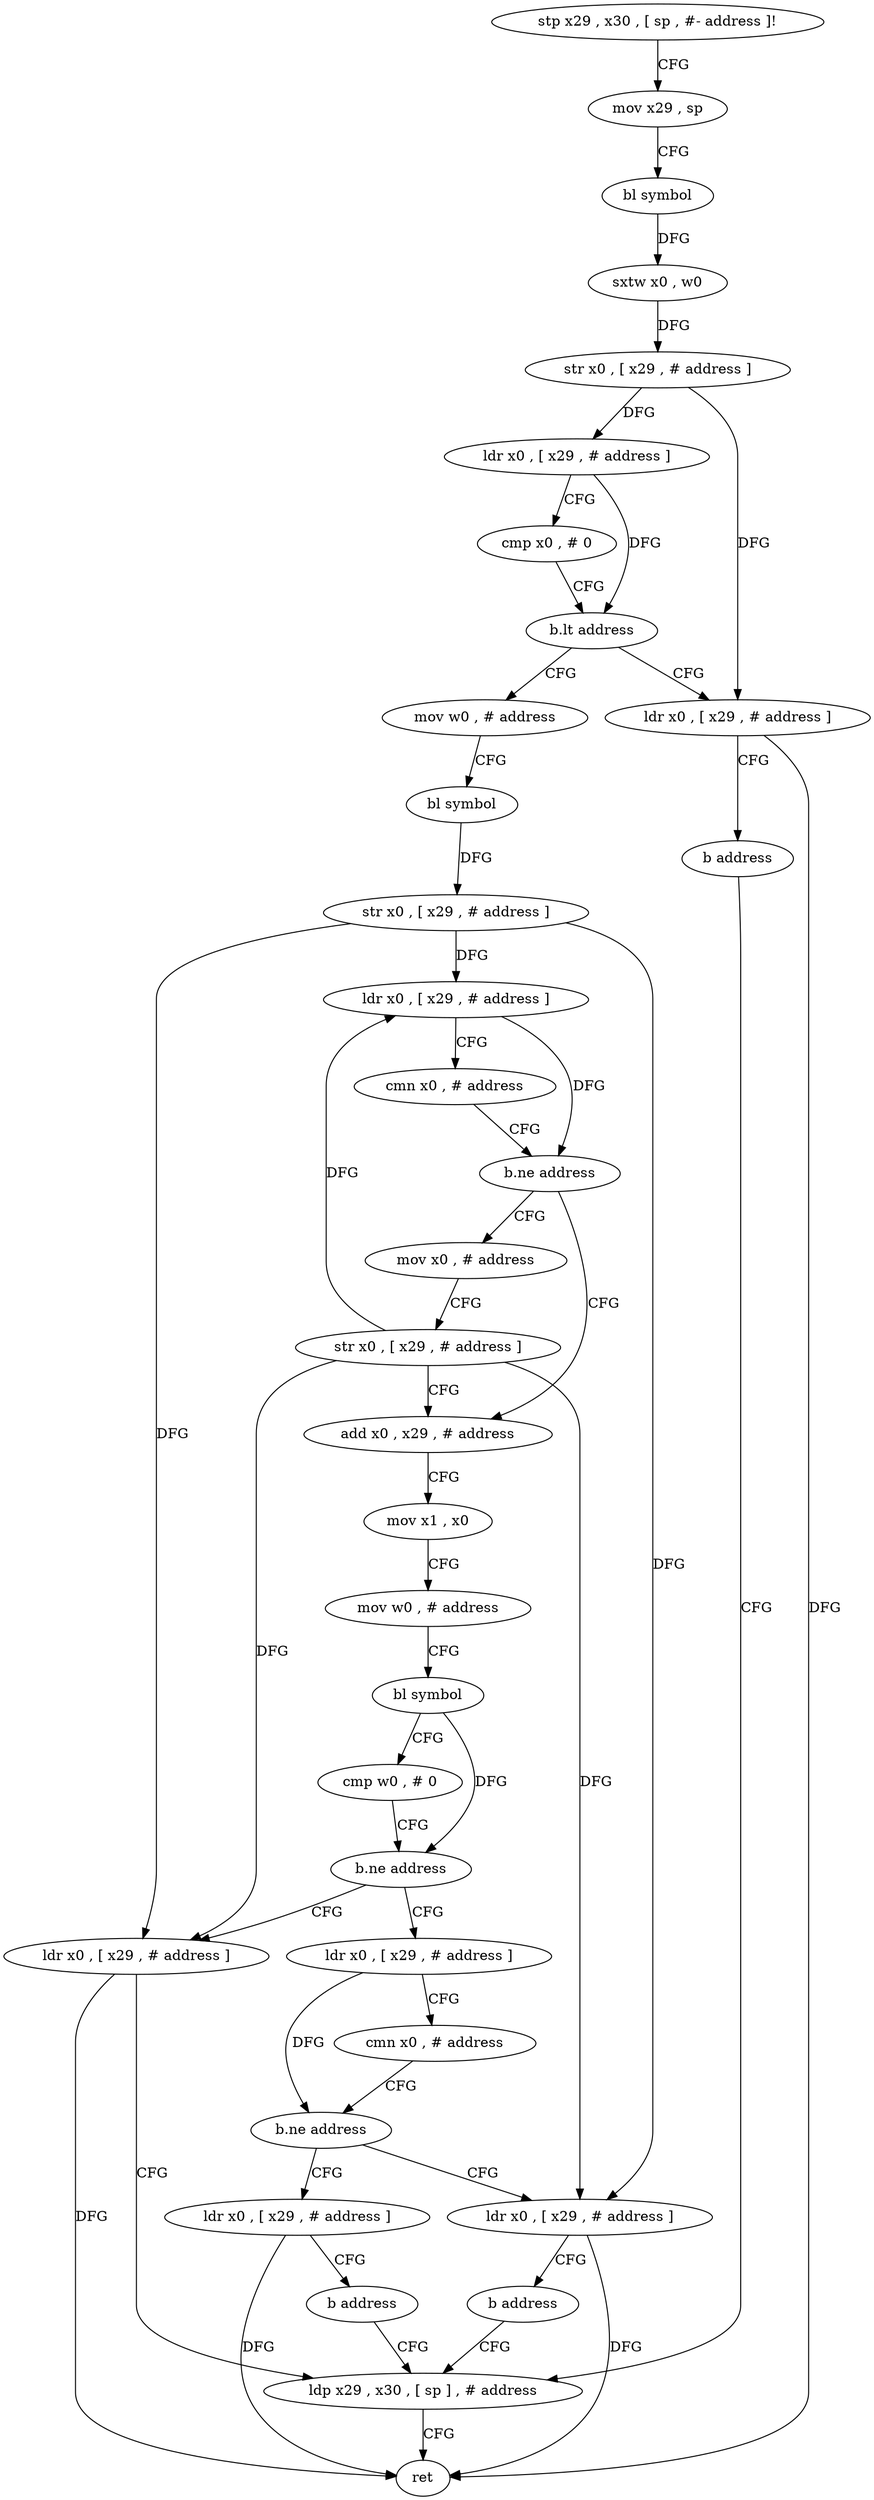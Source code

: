 digraph "func" {
"4289420" [label = "stp x29 , x30 , [ sp , #- address ]!" ]
"4289424" [label = "mov x29 , sp" ]
"4289428" [label = "bl symbol" ]
"4289432" [label = "sxtw x0 , w0" ]
"4289436" [label = "str x0 , [ x29 , # address ]" ]
"4289440" [label = "ldr x0 , [ x29 , # address ]" ]
"4289444" [label = "cmp x0 , # 0" ]
"4289448" [label = "b.lt address" ]
"4289460" [label = "mov w0 , # address" ]
"4289452" [label = "ldr x0 , [ x29 , # address ]" ]
"4289464" [label = "bl symbol" ]
"4289468" [label = "str x0 , [ x29 , # address ]" ]
"4289472" [label = "ldr x0 , [ x29 , # address ]" ]
"4289476" [label = "cmn x0 , # address" ]
"4289480" [label = "b.ne address" ]
"4289492" [label = "add x0 , x29 , # address" ]
"4289484" [label = "mov x0 , # address" ]
"4289456" [label = "b address" ]
"4289548" [label = "ldp x29 , x30 , [ sp ] , # address" ]
"4289496" [label = "mov x1 , x0" ]
"4289500" [label = "mov w0 , # address" ]
"4289504" [label = "bl symbol" ]
"4289508" [label = "cmp w0 , # 0" ]
"4289512" [label = "b.ne address" ]
"4289544" [label = "ldr x0 , [ x29 , # address ]" ]
"4289516" [label = "ldr x0 , [ x29 , # address ]" ]
"4289488" [label = "str x0 , [ x29 , # address ]" ]
"4289552" [label = "ret" ]
"4289520" [label = "cmn x0 , # address" ]
"4289524" [label = "b.ne address" ]
"4289536" [label = "ldr x0 , [ x29 , # address ]" ]
"4289528" [label = "ldr x0 , [ x29 , # address ]" ]
"4289540" [label = "b address" ]
"4289532" [label = "b address" ]
"4289420" -> "4289424" [ label = "CFG" ]
"4289424" -> "4289428" [ label = "CFG" ]
"4289428" -> "4289432" [ label = "DFG" ]
"4289432" -> "4289436" [ label = "DFG" ]
"4289436" -> "4289440" [ label = "DFG" ]
"4289436" -> "4289452" [ label = "DFG" ]
"4289440" -> "4289444" [ label = "CFG" ]
"4289440" -> "4289448" [ label = "DFG" ]
"4289444" -> "4289448" [ label = "CFG" ]
"4289448" -> "4289460" [ label = "CFG" ]
"4289448" -> "4289452" [ label = "CFG" ]
"4289460" -> "4289464" [ label = "CFG" ]
"4289452" -> "4289456" [ label = "CFG" ]
"4289452" -> "4289552" [ label = "DFG" ]
"4289464" -> "4289468" [ label = "DFG" ]
"4289468" -> "4289472" [ label = "DFG" ]
"4289468" -> "4289544" [ label = "DFG" ]
"4289468" -> "4289528" [ label = "DFG" ]
"4289472" -> "4289476" [ label = "CFG" ]
"4289472" -> "4289480" [ label = "DFG" ]
"4289476" -> "4289480" [ label = "CFG" ]
"4289480" -> "4289492" [ label = "CFG" ]
"4289480" -> "4289484" [ label = "CFG" ]
"4289492" -> "4289496" [ label = "CFG" ]
"4289484" -> "4289488" [ label = "CFG" ]
"4289456" -> "4289548" [ label = "CFG" ]
"4289548" -> "4289552" [ label = "CFG" ]
"4289496" -> "4289500" [ label = "CFG" ]
"4289500" -> "4289504" [ label = "CFG" ]
"4289504" -> "4289508" [ label = "CFG" ]
"4289504" -> "4289512" [ label = "DFG" ]
"4289508" -> "4289512" [ label = "CFG" ]
"4289512" -> "4289544" [ label = "CFG" ]
"4289512" -> "4289516" [ label = "CFG" ]
"4289544" -> "4289548" [ label = "CFG" ]
"4289544" -> "4289552" [ label = "DFG" ]
"4289516" -> "4289520" [ label = "CFG" ]
"4289516" -> "4289524" [ label = "DFG" ]
"4289488" -> "4289492" [ label = "CFG" ]
"4289488" -> "4289472" [ label = "DFG" ]
"4289488" -> "4289544" [ label = "DFG" ]
"4289488" -> "4289528" [ label = "DFG" ]
"4289520" -> "4289524" [ label = "CFG" ]
"4289524" -> "4289536" [ label = "CFG" ]
"4289524" -> "4289528" [ label = "CFG" ]
"4289536" -> "4289540" [ label = "CFG" ]
"4289536" -> "4289552" [ label = "DFG" ]
"4289528" -> "4289532" [ label = "CFG" ]
"4289528" -> "4289552" [ label = "DFG" ]
"4289540" -> "4289548" [ label = "CFG" ]
"4289532" -> "4289548" [ label = "CFG" ]
}
